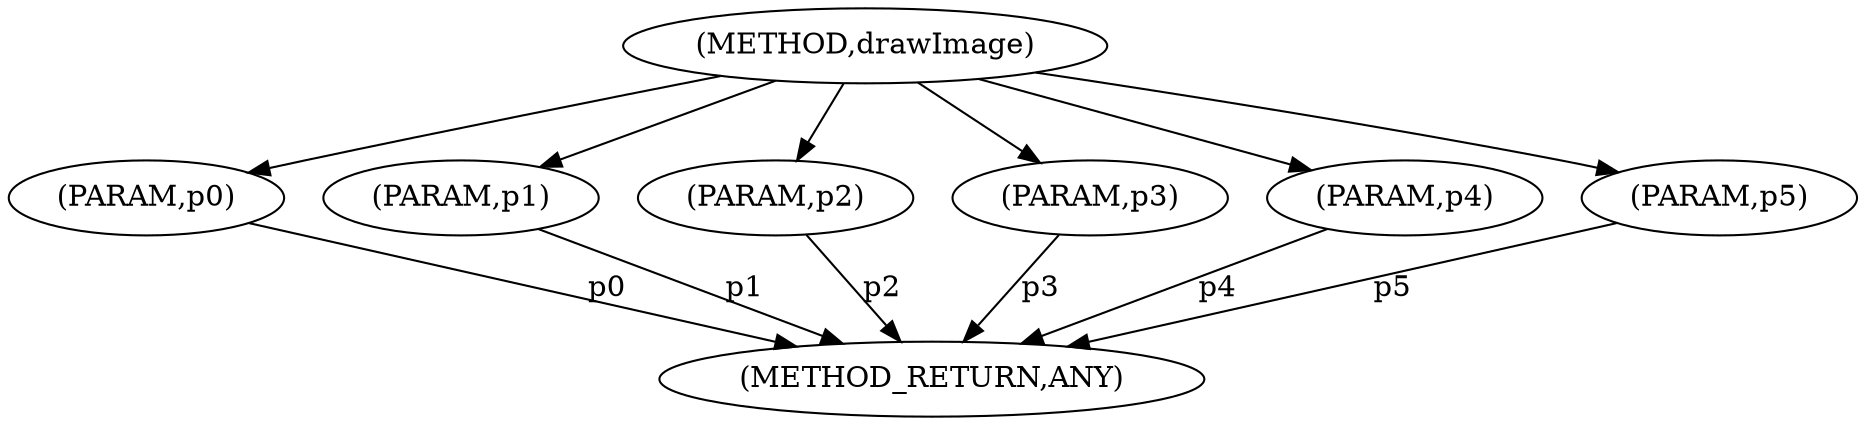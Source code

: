 digraph "drawImage" {  
"1209" [label = <(METHOD,drawImage)> ]
"1217" [label = <(METHOD_RETURN,ANY)> ]
"1210" [label = <(PARAM,p0)> ]
"1211" [label = <(PARAM,p1)> ]
"1212" [label = <(PARAM,p2)> ]
"1213" [label = <(PARAM,p3)> ]
"1214" [label = <(PARAM,p4)> ]
"1215" [label = <(PARAM,p5)> ]
  "1210" -> "1217"  [ label = "p0"] 
  "1211" -> "1217"  [ label = "p1"] 
  "1212" -> "1217"  [ label = "p2"] 
  "1213" -> "1217"  [ label = "p3"] 
  "1214" -> "1217"  [ label = "p4"] 
  "1215" -> "1217"  [ label = "p5"] 
  "1209" -> "1210" 
  "1209" -> "1211" 
  "1209" -> "1212" 
  "1209" -> "1213" 
  "1209" -> "1214" 
  "1209" -> "1215" 
}

